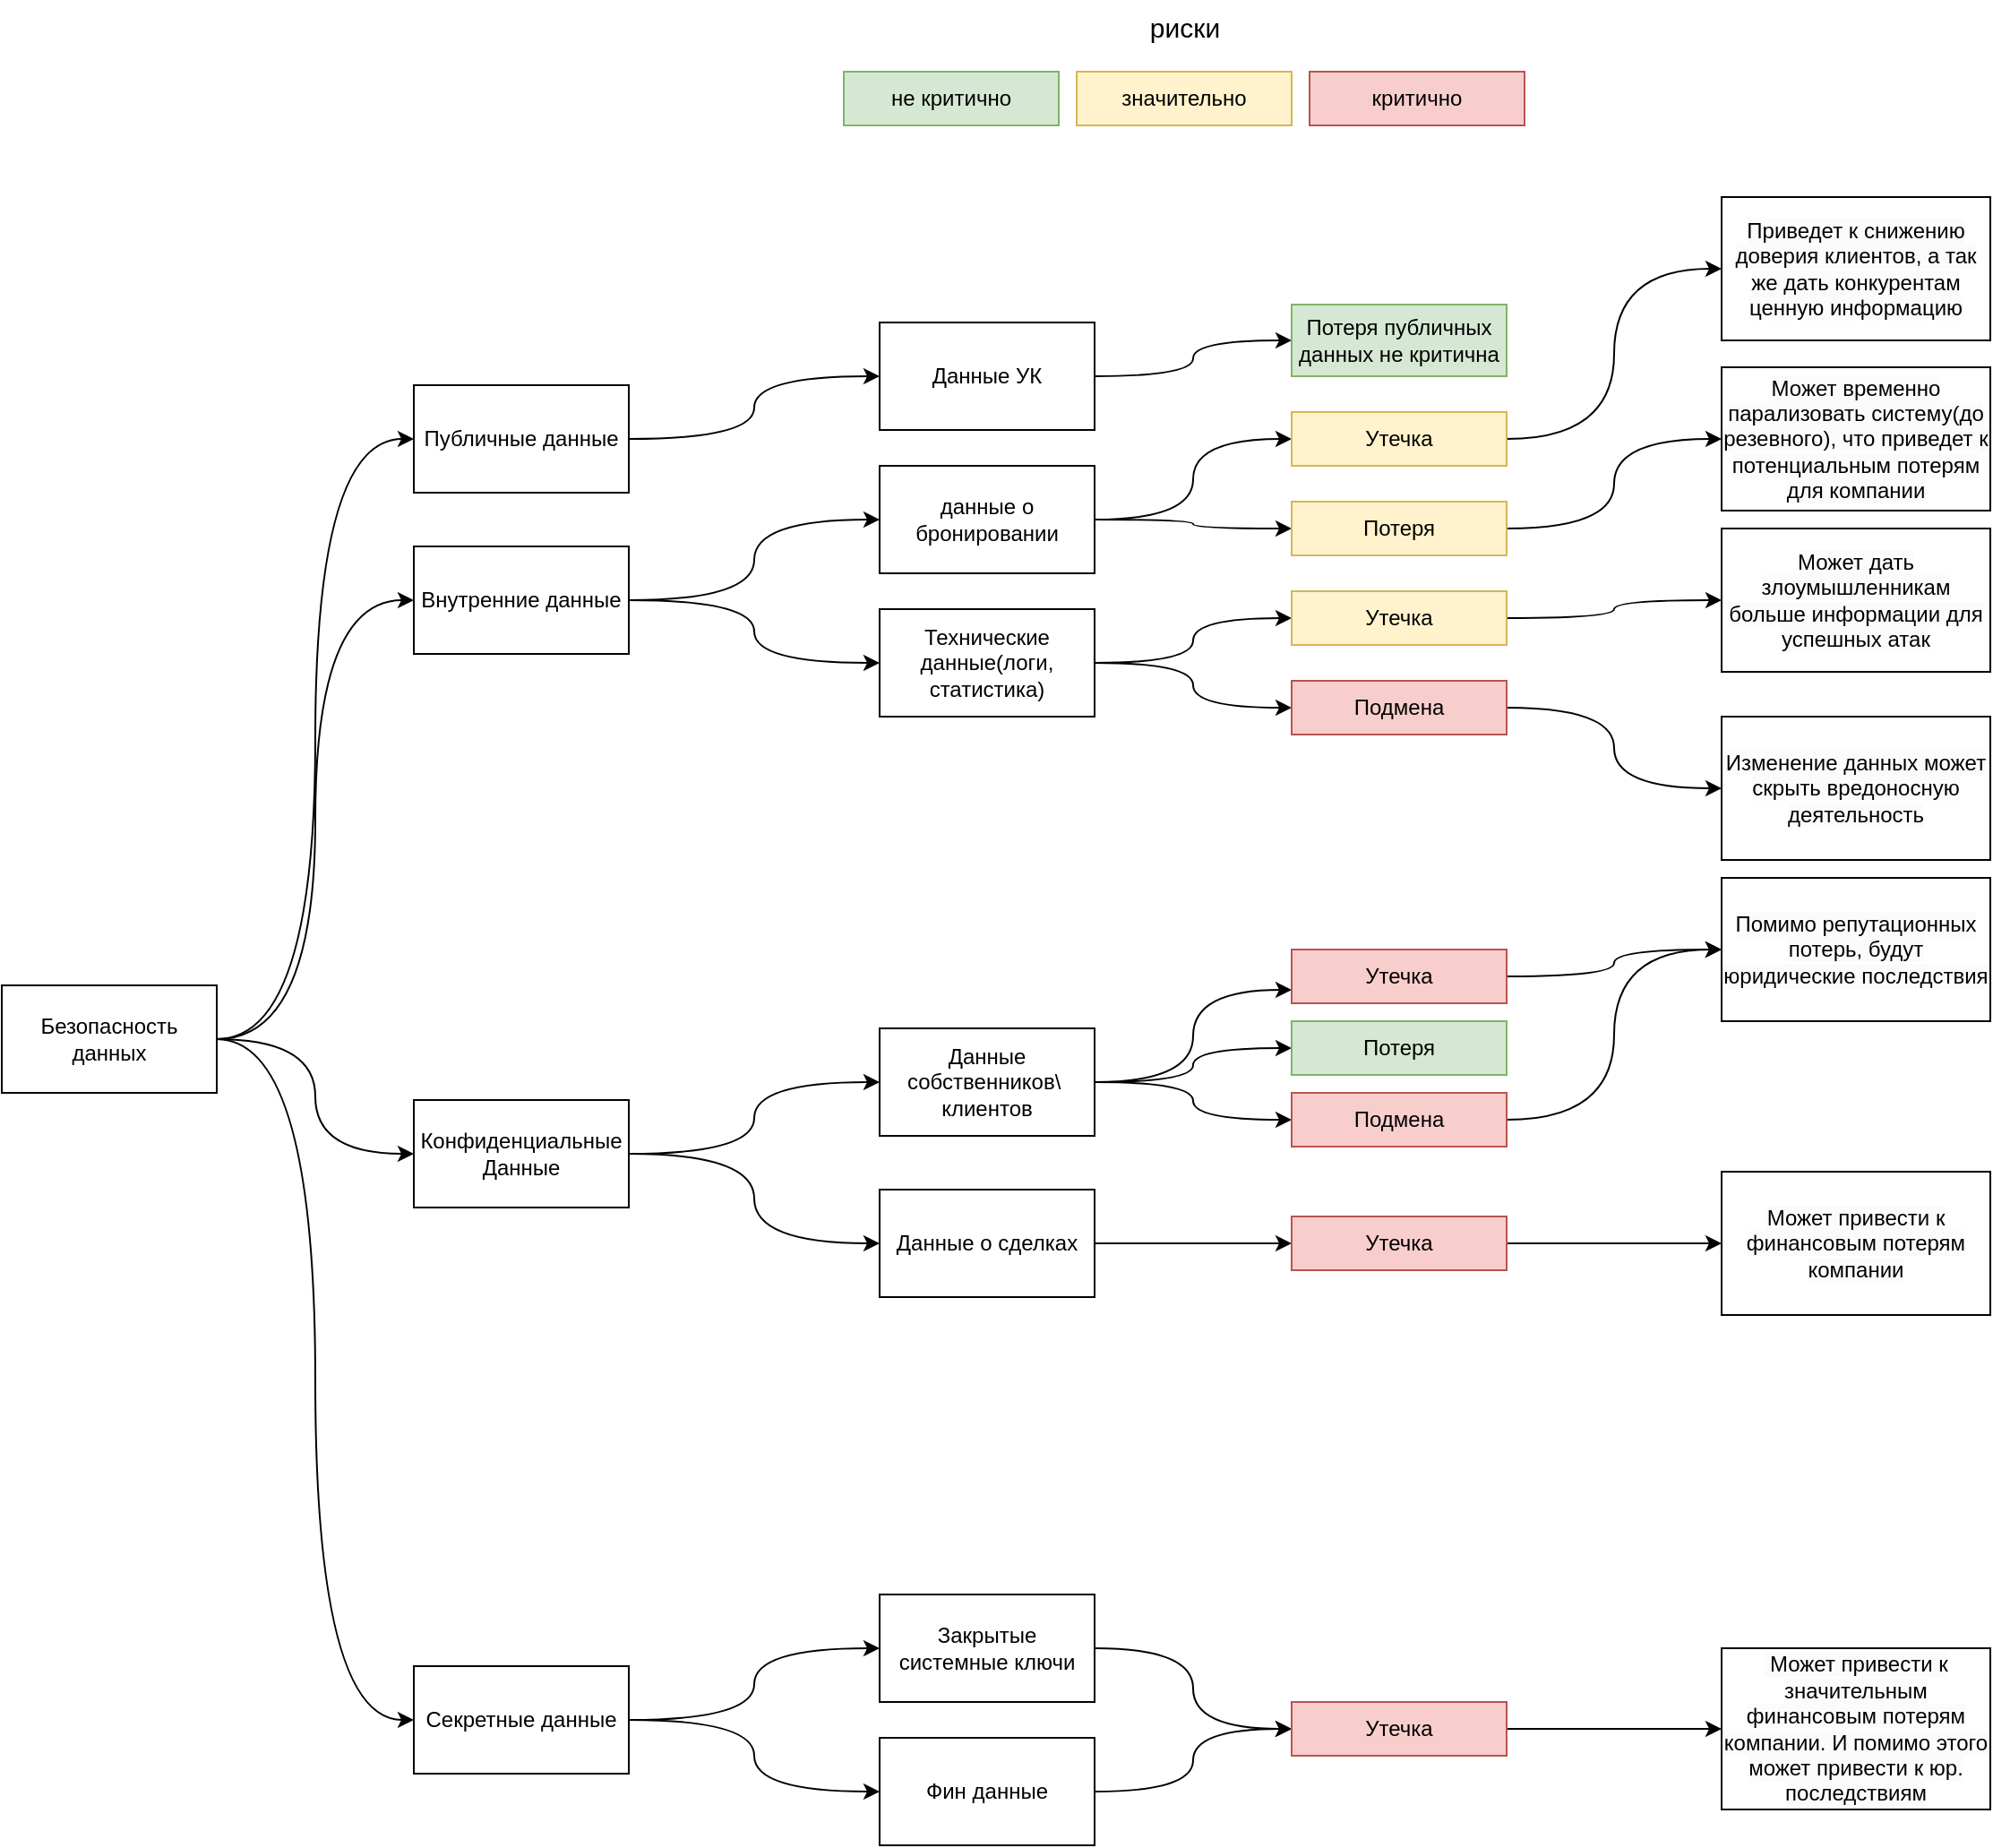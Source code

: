<mxfile version="26.0.9">
  <diagram name="Page-1" id="R8Vn_ntzDSgVxZDfQ-zX">
    <mxGraphModel dx="742" dy="2142" grid="1" gridSize="10" guides="1" tooltips="1" connect="1" arrows="1" fold="1" page="1" pageScale="1" pageWidth="827" pageHeight="1169" math="0" shadow="0">
      <root>
        <mxCell id="0" />
        <mxCell id="1" parent="0" />
        <mxCell id="h7CeoVj-Trudfwb80y2F-10" style="edgeStyle=orthogonalEdgeStyle;rounded=0;orthogonalLoop=1;jettySize=auto;html=1;exitX=1;exitY=0.5;exitDx=0;exitDy=0;entryX=0;entryY=0.5;entryDx=0;entryDy=0;elbow=vertical;curved=1;" edge="1" parent="1" source="h7CeoVj-Trudfwb80y2F-1" target="h7CeoVj-Trudfwb80y2F-2">
          <mxGeometry relative="1" as="geometry" />
        </mxCell>
        <mxCell id="h7CeoVj-Trudfwb80y2F-13" style="edgeStyle=orthogonalEdgeStyle;rounded=0;orthogonalLoop=1;jettySize=auto;html=1;exitX=1;exitY=0.5;exitDx=0;exitDy=0;entryX=0;entryY=0.5;entryDx=0;entryDy=0;curved=1;" edge="1" parent="1" source="h7CeoVj-Trudfwb80y2F-1" target="h7CeoVj-Trudfwb80y2F-3">
          <mxGeometry relative="1" as="geometry" />
        </mxCell>
        <mxCell id="h7CeoVj-Trudfwb80y2F-1" value="&lt;div&gt;Безопасность данных&lt;/div&gt;" style="rounded=0;whiteSpace=wrap;html=1;" vertex="1" parent="1">
          <mxGeometry x="160" y="400" width="120" height="60" as="geometry" />
        </mxCell>
        <mxCell id="h7CeoVj-Trudfwb80y2F-11" style="edgeStyle=orthogonalEdgeStyle;rounded=0;orthogonalLoop=1;jettySize=auto;html=1;exitX=1;exitY=0.5;exitDx=0;exitDy=0;entryX=0;entryY=0.5;entryDx=0;entryDy=0;curved=1;" edge="1" parent="1" source="h7CeoVj-Trudfwb80y2F-2" target="h7CeoVj-Trudfwb80y2F-7">
          <mxGeometry relative="1" as="geometry">
            <mxPoint x="650" y="60" as="targetPoint" />
          </mxGeometry>
        </mxCell>
        <mxCell id="h7CeoVj-Trudfwb80y2F-2" value="&lt;div&gt;Публичные данные&lt;/div&gt;" style="rounded=0;whiteSpace=wrap;html=1;" vertex="1" parent="1">
          <mxGeometry x="390" y="65" width="120" height="60" as="geometry" />
        </mxCell>
        <mxCell id="h7CeoVj-Trudfwb80y2F-3" value="&lt;div&gt;Внутренние данные&lt;/div&gt;" style="rounded=0;whiteSpace=wrap;html=1;" vertex="1" parent="1">
          <mxGeometry x="390" y="155" width="120" height="60" as="geometry" />
        </mxCell>
        <mxCell id="h7CeoVj-Trudfwb80y2F-4" value="&lt;div&gt;Конфиденциальные Данные&lt;/div&gt;" style="rounded=0;whiteSpace=wrap;html=1;" vertex="1" parent="1">
          <mxGeometry x="390" y="464" width="120" height="60" as="geometry" />
        </mxCell>
        <mxCell id="h7CeoVj-Trudfwb80y2F-5" value="Секретные данные" style="rounded=0;whiteSpace=wrap;html=1;" vertex="1" parent="1">
          <mxGeometry x="390" y="780" width="120" height="60" as="geometry" />
        </mxCell>
        <mxCell id="h7CeoVj-Trudfwb80y2F-28" style="edgeStyle=orthogonalEdgeStyle;rounded=0;orthogonalLoop=1;jettySize=auto;html=1;exitX=1;exitY=0.5;exitDx=0;exitDy=0;curved=1;" edge="1" parent="1" source="h7CeoVj-Trudfwb80y2F-7" target="h7CeoVj-Trudfwb80y2F-8">
          <mxGeometry relative="1" as="geometry" />
        </mxCell>
        <mxCell id="h7CeoVj-Trudfwb80y2F-7" value="Данные УК" style="rounded=0;whiteSpace=wrap;html=1;" vertex="1" parent="1">
          <mxGeometry x="650" y="30" width="120" height="60" as="geometry" />
        </mxCell>
        <mxCell id="h7CeoVj-Trudfwb80y2F-8" value="Потеря публичных данных не критична" style="rounded=0;whiteSpace=wrap;html=1;fillColor=#d5e8d4;strokeColor=#82b366;" vertex="1" parent="1">
          <mxGeometry x="880" y="20" width="120" height="40" as="geometry" />
        </mxCell>
        <mxCell id="h7CeoVj-Trudfwb80y2F-34" style="edgeStyle=orthogonalEdgeStyle;rounded=0;orthogonalLoop=1;jettySize=auto;html=1;exitX=1;exitY=0.5;exitDx=0;exitDy=0;entryX=0;entryY=0.5;entryDx=0;entryDy=0;curved=1;" edge="1" parent="1" source="h7CeoVj-Trudfwb80y2F-14" target="h7CeoVj-Trudfwb80y2F-31">
          <mxGeometry relative="1" as="geometry" />
        </mxCell>
        <mxCell id="h7CeoVj-Trudfwb80y2F-36" style="edgeStyle=orthogonalEdgeStyle;rounded=0;orthogonalLoop=1;jettySize=auto;html=1;exitX=1;exitY=0.5;exitDx=0;exitDy=0;entryX=0;entryY=0.5;entryDx=0;entryDy=0;curved=1;" edge="1" parent="1" source="h7CeoVj-Trudfwb80y2F-14" target="h7CeoVj-Trudfwb80y2F-29">
          <mxGeometry relative="1" as="geometry" />
        </mxCell>
        <mxCell id="h7CeoVj-Trudfwb80y2F-14" value="&lt;div&gt;данные о бронировании&lt;/div&gt;" style="rounded=0;whiteSpace=wrap;html=1;" vertex="1" parent="1">
          <mxGeometry x="650" y="110" width="120" height="60" as="geometry" />
        </mxCell>
        <mxCell id="h7CeoVj-Trudfwb80y2F-35" style="edgeStyle=orthogonalEdgeStyle;rounded=0;orthogonalLoop=1;jettySize=auto;html=1;exitX=1;exitY=0.5;exitDx=0;exitDy=0;curved=1;" edge="1" parent="1" source="h7CeoVj-Trudfwb80y2F-15" target="h7CeoVj-Trudfwb80y2F-32">
          <mxGeometry relative="1" as="geometry" />
        </mxCell>
        <mxCell id="h7CeoVj-Trudfwb80y2F-37" style="edgeStyle=orthogonalEdgeStyle;rounded=0;orthogonalLoop=1;jettySize=auto;html=1;exitX=1;exitY=0.5;exitDx=0;exitDy=0;entryX=0;entryY=0.5;entryDx=0;entryDy=0;curved=1;" edge="1" parent="1" source="h7CeoVj-Trudfwb80y2F-15" target="h7CeoVj-Trudfwb80y2F-33">
          <mxGeometry relative="1" as="geometry" />
        </mxCell>
        <mxCell id="h7CeoVj-Trudfwb80y2F-15" value="Технические данные(логи&lt;span style=&quot;background-color: transparent; color: light-dark(rgb(0, 0, 0), rgb(255, 255, 255));&quot;&gt;, статистика)&lt;/span&gt;" style="rounded=0;whiteSpace=wrap;html=1;" vertex="1" parent="1">
          <mxGeometry x="650" y="190" width="120" height="60" as="geometry" />
        </mxCell>
        <mxCell id="h7CeoVj-Trudfwb80y2F-57" style="edgeStyle=orthogonalEdgeStyle;shape=connector;curved=1;rounded=0;orthogonalLoop=1;jettySize=auto;html=1;entryX=0;entryY=0.75;entryDx=0;entryDy=0;strokeColor=default;align=center;verticalAlign=middle;fontFamily=Helvetica;fontSize=11;fontColor=default;labelBackgroundColor=default;endArrow=classic;" edge="1" parent="1" source="h7CeoVj-Trudfwb80y2F-16" target="h7CeoVj-Trudfwb80y2F-55">
          <mxGeometry relative="1" as="geometry" />
        </mxCell>
        <mxCell id="h7CeoVj-Trudfwb80y2F-58" style="edgeStyle=orthogonalEdgeStyle;shape=connector;curved=1;rounded=0;orthogonalLoop=1;jettySize=auto;html=1;entryX=0;entryY=0.5;entryDx=0;entryDy=0;strokeColor=default;align=center;verticalAlign=middle;fontFamily=Helvetica;fontSize=11;fontColor=default;labelBackgroundColor=default;endArrow=classic;" edge="1" parent="1" source="h7CeoVj-Trudfwb80y2F-16" target="h7CeoVj-Trudfwb80y2F-56">
          <mxGeometry relative="1" as="geometry" />
        </mxCell>
        <mxCell id="h7CeoVj-Trudfwb80y2F-61" style="edgeStyle=orthogonalEdgeStyle;shape=connector;curved=1;rounded=0;orthogonalLoop=1;jettySize=auto;html=1;entryX=0;entryY=0.5;entryDx=0;entryDy=0;strokeColor=default;align=center;verticalAlign=middle;fontFamily=Helvetica;fontSize=11;fontColor=default;labelBackgroundColor=default;endArrow=classic;" edge="1" parent="1" source="h7CeoVj-Trudfwb80y2F-16" target="h7CeoVj-Trudfwb80y2F-54">
          <mxGeometry relative="1" as="geometry" />
        </mxCell>
        <mxCell id="h7CeoVj-Trudfwb80y2F-16" value="Данные собственников\&amp;nbsp; клиентов" style="rounded=0;whiteSpace=wrap;html=1;" vertex="1" parent="1">
          <mxGeometry x="650" y="424" width="120" height="60" as="geometry" />
        </mxCell>
        <mxCell id="h7CeoVj-Trudfwb80y2F-68" style="edgeStyle=orthogonalEdgeStyle;shape=connector;curved=1;rounded=0;orthogonalLoop=1;jettySize=auto;html=1;strokeColor=default;align=center;verticalAlign=middle;fontFamily=Helvetica;fontSize=11;fontColor=default;labelBackgroundColor=default;endArrow=classic;" edge="1" parent="1" source="h7CeoVj-Trudfwb80y2F-17" target="h7CeoVj-Trudfwb80y2F-65">
          <mxGeometry relative="1" as="geometry" />
        </mxCell>
        <mxCell id="h7CeoVj-Trudfwb80y2F-17" value="Данные о сделках" style="rounded=0;whiteSpace=wrap;html=1;" vertex="1" parent="1">
          <mxGeometry x="650" y="514" width="120" height="60" as="geometry" />
        </mxCell>
        <mxCell id="h7CeoVj-Trudfwb80y2F-72" style="edgeStyle=orthogonalEdgeStyle;shape=connector;curved=1;rounded=0;orthogonalLoop=1;jettySize=auto;html=1;entryX=0;entryY=0.5;entryDx=0;entryDy=0;strokeColor=default;align=center;verticalAlign=middle;fontFamily=Helvetica;fontSize=11;fontColor=default;labelBackgroundColor=default;endArrow=classic;" edge="1" parent="1" source="h7CeoVj-Trudfwb80y2F-18" target="h7CeoVj-Trudfwb80y2F-70">
          <mxGeometry relative="1" as="geometry" />
        </mxCell>
        <mxCell id="h7CeoVj-Trudfwb80y2F-18" value="Закрытые системные ключи" style="rounded=0;whiteSpace=wrap;html=1;" vertex="1" parent="1">
          <mxGeometry x="650" y="740" width="120" height="60" as="geometry" />
        </mxCell>
        <mxCell id="h7CeoVj-Trudfwb80y2F-71" style="edgeStyle=orthogonalEdgeStyle;shape=connector;curved=1;rounded=0;orthogonalLoop=1;jettySize=auto;html=1;entryX=0;entryY=0.5;entryDx=0;entryDy=0;strokeColor=default;align=center;verticalAlign=middle;fontFamily=Helvetica;fontSize=11;fontColor=default;labelBackgroundColor=default;endArrow=classic;" edge="1" parent="1" source="h7CeoVj-Trudfwb80y2F-19" target="h7CeoVj-Trudfwb80y2F-70">
          <mxGeometry relative="1" as="geometry" />
        </mxCell>
        <mxCell id="h7CeoVj-Trudfwb80y2F-19" value="Фин данные" style="rounded=0;whiteSpace=wrap;html=1;" vertex="1" parent="1">
          <mxGeometry x="650" y="820" width="120" height="60" as="geometry" />
        </mxCell>
        <mxCell id="h7CeoVj-Trudfwb80y2F-20" style="edgeStyle=orthogonalEdgeStyle;rounded=0;orthogonalLoop=1;jettySize=auto;html=1;exitX=1;exitY=0.5;exitDx=0;exitDy=0;entryX=0;entryY=0.5;entryDx=0;entryDy=0;curved=1;" edge="1" parent="1" source="h7CeoVj-Trudfwb80y2F-3" target="h7CeoVj-Trudfwb80y2F-14">
          <mxGeometry relative="1" as="geometry">
            <mxPoint x="520" y="150" as="sourcePoint" />
            <mxPoint x="660" y="70" as="targetPoint" />
          </mxGeometry>
        </mxCell>
        <mxCell id="h7CeoVj-Trudfwb80y2F-21" style="edgeStyle=orthogonalEdgeStyle;rounded=0;orthogonalLoop=1;jettySize=auto;html=1;exitX=1;exitY=0.5;exitDx=0;exitDy=0;entryX=0;entryY=0.5;entryDx=0;entryDy=0;curved=1;" edge="1" parent="1" source="h7CeoVj-Trudfwb80y2F-3" target="h7CeoVj-Trudfwb80y2F-15">
          <mxGeometry relative="1" as="geometry">
            <mxPoint x="530" y="160" as="sourcePoint" />
            <mxPoint x="670" y="80" as="targetPoint" />
          </mxGeometry>
        </mxCell>
        <mxCell id="h7CeoVj-Trudfwb80y2F-22" style="edgeStyle=orthogonalEdgeStyle;rounded=0;orthogonalLoop=1;jettySize=auto;html=1;exitX=1;exitY=0.5;exitDx=0;exitDy=0;entryX=0;entryY=0.5;entryDx=0;entryDy=0;curved=1;" edge="1" parent="1" source="h7CeoVj-Trudfwb80y2F-4" target="h7CeoVj-Trudfwb80y2F-16">
          <mxGeometry relative="1" as="geometry">
            <mxPoint x="540" y="314" as="sourcePoint" />
            <mxPoint x="680" y="234" as="targetPoint" />
          </mxGeometry>
        </mxCell>
        <mxCell id="h7CeoVj-Trudfwb80y2F-23" style="edgeStyle=orthogonalEdgeStyle;rounded=0;orthogonalLoop=1;jettySize=auto;html=1;exitX=1;exitY=0.5;exitDx=0;exitDy=0;entryX=0;entryY=0.5;entryDx=0;entryDy=0;curved=1;" edge="1" parent="1" source="h7CeoVj-Trudfwb80y2F-4" target="h7CeoVj-Trudfwb80y2F-17">
          <mxGeometry relative="1" as="geometry">
            <mxPoint x="550" y="324" as="sourcePoint" />
            <mxPoint x="690" y="244" as="targetPoint" />
          </mxGeometry>
        </mxCell>
        <mxCell id="h7CeoVj-Trudfwb80y2F-24" style="edgeStyle=orthogonalEdgeStyle;rounded=0;orthogonalLoop=1;jettySize=auto;html=1;exitX=1;exitY=0.5;exitDx=0;exitDy=0;entryX=0;entryY=0.5;entryDx=0;entryDy=0;curved=1;" edge="1" parent="1" source="h7CeoVj-Trudfwb80y2F-5" target="h7CeoVj-Trudfwb80y2F-18">
          <mxGeometry relative="1" as="geometry">
            <mxPoint x="560" y="470" as="sourcePoint" />
            <mxPoint x="700" y="390" as="targetPoint" />
          </mxGeometry>
        </mxCell>
        <mxCell id="h7CeoVj-Trudfwb80y2F-25" style="edgeStyle=orthogonalEdgeStyle;rounded=0;orthogonalLoop=1;jettySize=auto;html=1;exitX=1;exitY=0.5;exitDx=0;exitDy=0;entryX=0;entryY=0.5;entryDx=0;entryDy=0;curved=1;" edge="1" parent="1" source="h7CeoVj-Trudfwb80y2F-5" target="h7CeoVj-Trudfwb80y2F-19">
          <mxGeometry relative="1" as="geometry">
            <mxPoint x="570" y="480" as="sourcePoint" />
            <mxPoint x="710" y="400" as="targetPoint" />
          </mxGeometry>
        </mxCell>
        <mxCell id="h7CeoVj-Trudfwb80y2F-26" style="edgeStyle=orthogonalEdgeStyle;rounded=0;orthogonalLoop=1;jettySize=auto;html=1;exitX=1;exitY=0.5;exitDx=0;exitDy=0;entryX=0;entryY=0.5;entryDx=0;entryDy=0;curved=1;" edge="1" parent="1" source="h7CeoVj-Trudfwb80y2F-1" target="h7CeoVj-Trudfwb80y2F-4">
          <mxGeometry relative="1" as="geometry">
            <mxPoint x="290" y="300" as="sourcePoint" />
            <mxPoint x="400" y="240" as="targetPoint" />
          </mxGeometry>
        </mxCell>
        <mxCell id="h7CeoVj-Trudfwb80y2F-27" style="edgeStyle=orthogonalEdgeStyle;rounded=0;orthogonalLoop=1;jettySize=auto;html=1;exitX=1;exitY=0.5;exitDx=0;exitDy=0;entryX=0;entryY=0.5;entryDx=0;entryDy=0;curved=1;" edge="1" parent="1" source="h7CeoVj-Trudfwb80y2F-1" target="h7CeoVj-Trudfwb80y2F-5">
          <mxGeometry relative="1" as="geometry">
            <mxPoint x="300" y="310" as="sourcePoint" />
            <mxPoint x="410" y="250" as="targetPoint" />
          </mxGeometry>
        </mxCell>
        <mxCell id="h7CeoVj-Trudfwb80y2F-47" style="edgeStyle=orthogonalEdgeStyle;shape=connector;curved=1;rounded=0;orthogonalLoop=1;jettySize=auto;html=1;entryX=0;entryY=0.5;entryDx=0;entryDy=0;strokeColor=default;align=center;verticalAlign=middle;fontFamily=Helvetica;fontSize=11;fontColor=default;labelBackgroundColor=default;endArrow=classic;" edge="1" parent="1" source="h7CeoVj-Trudfwb80y2F-29" target="h7CeoVj-Trudfwb80y2F-46">
          <mxGeometry relative="1" as="geometry" />
        </mxCell>
        <mxCell id="h7CeoVj-Trudfwb80y2F-29" value="Потеря" style="rounded=0;whiteSpace=wrap;html=1;fillColor=#fff2cc;strokeColor=#d6b656;" vertex="1" parent="1">
          <mxGeometry x="880" y="130" width="120" height="30" as="geometry" />
        </mxCell>
        <mxCell id="h7CeoVj-Trudfwb80y2F-49" style="edgeStyle=orthogonalEdgeStyle;shape=connector;curved=1;rounded=0;orthogonalLoop=1;jettySize=auto;html=1;exitX=1;exitY=0.5;exitDx=0;exitDy=0;entryX=0;entryY=0.5;entryDx=0;entryDy=0;strokeColor=default;align=center;verticalAlign=middle;fontFamily=Helvetica;fontSize=11;fontColor=default;labelBackgroundColor=default;endArrow=classic;" edge="1" parent="1" source="h7CeoVj-Trudfwb80y2F-31" target="h7CeoVj-Trudfwb80y2F-48">
          <mxGeometry relative="1" as="geometry" />
        </mxCell>
        <mxCell id="h7CeoVj-Trudfwb80y2F-31" value="Утечка" style="rounded=0;whiteSpace=wrap;html=1;fillColor=#fff2cc;strokeColor=#d6b656;" vertex="1" parent="1">
          <mxGeometry x="880" y="80" width="120" height="30" as="geometry" />
        </mxCell>
        <mxCell id="h7CeoVj-Trudfwb80y2F-43" style="edgeStyle=orthogonalEdgeStyle;shape=connector;curved=1;rounded=0;orthogonalLoop=1;jettySize=auto;html=1;strokeColor=default;align=center;verticalAlign=middle;fontFamily=Helvetica;fontSize=11;fontColor=default;labelBackgroundColor=default;endArrow=classic;" edge="1" parent="1" source="h7CeoVj-Trudfwb80y2F-32" target="h7CeoVj-Trudfwb80y2F-42">
          <mxGeometry relative="1" as="geometry" />
        </mxCell>
        <mxCell id="h7CeoVj-Trudfwb80y2F-32" value="Подмена" style="rounded=0;whiteSpace=wrap;html=1;fillColor=#f8cecc;strokeColor=#b85450;" vertex="1" parent="1">
          <mxGeometry x="880" y="230" width="120" height="30" as="geometry" />
        </mxCell>
        <mxCell id="h7CeoVj-Trudfwb80y2F-45" style="edgeStyle=orthogonalEdgeStyle;shape=connector;curved=1;rounded=0;orthogonalLoop=1;jettySize=auto;html=1;strokeColor=default;align=center;verticalAlign=middle;fontFamily=Helvetica;fontSize=11;fontColor=default;labelBackgroundColor=default;endArrow=classic;" edge="1" parent="1" source="h7CeoVj-Trudfwb80y2F-33" target="h7CeoVj-Trudfwb80y2F-41">
          <mxGeometry relative="1" as="geometry" />
        </mxCell>
        <mxCell id="h7CeoVj-Trudfwb80y2F-33" value="Утечка" style="rounded=0;whiteSpace=wrap;html=1;fillColor=#fff2cc;strokeColor=#d6b656;" vertex="1" parent="1">
          <mxGeometry x="880" y="180" width="120" height="30" as="geometry" />
        </mxCell>
        <mxCell id="h7CeoVj-Trudfwb80y2F-41" value="&lt;meta charset=&quot;utf-8&quot;&gt;&lt;span style=&quot;color: rgb(0, 0, 0); font-family: Helvetica; font-size: 12px; font-style: normal; font-variant-ligatures: normal; font-variant-caps: normal; font-weight: 400; letter-spacing: normal; orphans: 2; text-align: center; text-indent: 0px; text-transform: none; widows: 2; word-spacing: 0px; -webkit-text-stroke-width: 0px; white-space: normal; background-color: rgb(251, 251, 251); text-decoration-thickness: initial; text-decoration-style: initial; text-decoration-color: initial; display: inline !important; float: none;&quot;&gt;Может дать злоумышленникам больше информации для успешных атак&lt;/span&gt;" style="rounded=0;whiteSpace=wrap;html=1;fontFamily=Helvetica;fontSize=11;fontColor=default;labelBackgroundColor=default;" vertex="1" parent="1">
          <mxGeometry x="1120" y="145" width="150" height="80" as="geometry" />
        </mxCell>
        <mxCell id="h7CeoVj-Trudfwb80y2F-42" value="&lt;span style=&quot;color: rgb(0, 0, 0); font-family: Helvetica; font-size: 12px; font-style: normal; font-variant-ligatures: normal; font-variant-caps: normal; font-weight: 400; letter-spacing: normal; orphans: 2; text-align: center; text-indent: 0px; text-transform: none; widows: 2; word-spacing: 0px; -webkit-text-stroke-width: 0px; white-space: normal; background-color: rgb(251, 251, 251); text-decoration-thickness: initial; text-decoration-style: initial; text-decoration-color: initial; float: none; display: inline !important;&quot;&gt;Изменение данных может скрыть вредоносную деятельность&lt;/span&gt;" style="rounded=0;whiteSpace=wrap;html=1;fontFamily=Helvetica;fontSize=11;fontColor=default;labelBackgroundColor=default;" vertex="1" parent="1">
          <mxGeometry x="1120" y="250" width="150" height="80" as="geometry" />
        </mxCell>
        <mxCell id="h7CeoVj-Trudfwb80y2F-46" value="&lt;span style=&quot;font-size: 12px; background-color: rgb(251, 251, 251);&quot;&gt;Может временно парализовать систему(до резевного), что приведет к потенциальным потерям для компании&lt;/span&gt;" style="rounded=0;whiteSpace=wrap;html=1;fontFamily=Helvetica;fontSize=11;fontColor=default;labelBackgroundColor=default;" vertex="1" parent="1">
          <mxGeometry x="1120" y="55" width="150" height="80" as="geometry" />
        </mxCell>
        <mxCell id="h7CeoVj-Trudfwb80y2F-48" value="&lt;span style=&quot;font-size: 12px; background-color: rgb(251, 251, 251);&quot;&gt;Приведет к снижению доверия клиентов, а так же дать конкурентам ценную информацию&lt;/span&gt;" style="rounded=0;whiteSpace=wrap;html=1;fontFamily=Helvetica;fontSize=11;fontColor=default;labelBackgroundColor=default;" vertex="1" parent="1">
          <mxGeometry x="1120" y="-40" width="150" height="80" as="geometry" />
        </mxCell>
        <mxCell id="h7CeoVj-Trudfwb80y2F-50" value="критично" style="rounded=0;whiteSpace=wrap;html=1;fillColor=#f8cecc;strokeColor=#b85450;" vertex="1" parent="1">
          <mxGeometry x="890" y="-110" width="120" height="30" as="geometry" />
        </mxCell>
        <mxCell id="h7CeoVj-Trudfwb80y2F-51" value="значительно" style="rounded=0;whiteSpace=wrap;html=1;fillColor=#fff2cc;strokeColor=#d6b656;" vertex="1" parent="1">
          <mxGeometry x="760" y="-110" width="120" height="30" as="geometry" />
        </mxCell>
        <mxCell id="h7CeoVj-Trudfwb80y2F-52" value="не критично" style="rounded=0;whiteSpace=wrap;html=1;fillColor=#d5e8d4;strokeColor=#82b366;" vertex="1" parent="1">
          <mxGeometry x="630" y="-110" width="120" height="30" as="geometry" />
        </mxCell>
        <mxCell id="h7CeoVj-Trudfwb80y2F-53" value="&lt;font style=&quot;font-size: 15px;&quot;&gt;риски&lt;/font&gt;" style="text;html=1;align=center;verticalAlign=middle;resizable=0;points=[];autosize=1;strokeColor=none;fillColor=none;fontFamily=Helvetica;fontSize=11;fontColor=default;labelBackgroundColor=default;" vertex="1" parent="1">
          <mxGeometry x="785" y="-150" width="70" height="30" as="geometry" />
        </mxCell>
        <mxCell id="h7CeoVj-Trudfwb80y2F-64" style="edgeStyle=orthogonalEdgeStyle;shape=connector;curved=1;rounded=0;orthogonalLoop=1;jettySize=auto;html=1;entryX=0;entryY=0.5;entryDx=0;entryDy=0;strokeColor=default;align=center;verticalAlign=middle;fontFamily=Helvetica;fontSize=11;fontColor=default;labelBackgroundColor=default;endArrow=classic;" edge="1" parent="1" source="h7CeoVj-Trudfwb80y2F-54" target="h7CeoVj-Trudfwb80y2F-59">
          <mxGeometry relative="1" as="geometry" />
        </mxCell>
        <mxCell id="h7CeoVj-Trudfwb80y2F-54" value="Подмена" style="rounded=0;whiteSpace=wrap;html=1;fillColor=#f8cecc;strokeColor=#b85450;" vertex="1" parent="1">
          <mxGeometry x="880" y="460" width="120" height="30" as="geometry" />
        </mxCell>
        <mxCell id="h7CeoVj-Trudfwb80y2F-60" style="edgeStyle=orthogonalEdgeStyle;shape=connector;curved=1;rounded=0;orthogonalLoop=1;jettySize=auto;html=1;entryX=0;entryY=0.5;entryDx=0;entryDy=0;strokeColor=default;align=center;verticalAlign=middle;fontFamily=Helvetica;fontSize=11;fontColor=default;labelBackgroundColor=default;endArrow=classic;" edge="1" parent="1" source="h7CeoVj-Trudfwb80y2F-55" target="h7CeoVj-Trudfwb80y2F-59">
          <mxGeometry relative="1" as="geometry" />
        </mxCell>
        <mxCell id="h7CeoVj-Trudfwb80y2F-55" value="Утечка" style="rounded=0;whiteSpace=wrap;html=1;fillColor=#f8cecc;strokeColor=#b85450;" vertex="1" parent="1">
          <mxGeometry x="880" y="380" width="120" height="30" as="geometry" />
        </mxCell>
        <mxCell id="h7CeoVj-Trudfwb80y2F-56" value="Потеря" style="rounded=0;whiteSpace=wrap;html=1;fillColor=#d5e8d4;strokeColor=#82b366;" vertex="1" parent="1">
          <mxGeometry x="880" y="420" width="120" height="30" as="geometry" />
        </mxCell>
        <mxCell id="h7CeoVj-Trudfwb80y2F-59" value="&lt;span style=&quot;font-size: 12px; background-color: rgb(251, 251, 251);&quot;&gt;Помимо репутационных потерь, будут юридические последствия&lt;/span&gt;" style="rounded=0;whiteSpace=wrap;html=1;fontFamily=Helvetica;fontSize=11;fontColor=default;labelBackgroundColor=default;" vertex="1" parent="1">
          <mxGeometry x="1120" y="340" width="150" height="80" as="geometry" />
        </mxCell>
        <mxCell id="h7CeoVj-Trudfwb80y2F-67" style="edgeStyle=orthogonalEdgeStyle;shape=connector;curved=1;rounded=0;orthogonalLoop=1;jettySize=auto;html=1;strokeColor=default;align=center;verticalAlign=middle;fontFamily=Helvetica;fontSize=11;fontColor=default;labelBackgroundColor=default;endArrow=classic;" edge="1" parent="1" source="h7CeoVj-Trudfwb80y2F-65" target="h7CeoVj-Trudfwb80y2F-66">
          <mxGeometry relative="1" as="geometry" />
        </mxCell>
        <mxCell id="h7CeoVj-Trudfwb80y2F-65" value="Утечка" style="rounded=0;whiteSpace=wrap;html=1;fillColor=#f8cecc;strokeColor=#b85450;" vertex="1" parent="1">
          <mxGeometry x="880" y="529" width="120" height="30" as="geometry" />
        </mxCell>
        <mxCell id="h7CeoVj-Trudfwb80y2F-66" value="&lt;span style=&quot;font-size: 12px; background-color: rgb(251, 251, 251);&quot;&gt;Может привести к финансовым потерям компании&lt;/span&gt;" style="rounded=0;whiteSpace=wrap;html=1;fontFamily=Helvetica;fontSize=11;fontColor=default;labelBackgroundColor=default;" vertex="1" parent="1">
          <mxGeometry x="1120" y="504" width="150" height="80" as="geometry" />
        </mxCell>
        <mxCell id="h7CeoVj-Trudfwb80y2F-74" style="edgeStyle=orthogonalEdgeStyle;shape=connector;curved=1;rounded=0;orthogonalLoop=1;jettySize=auto;html=1;entryX=0;entryY=0.5;entryDx=0;entryDy=0;strokeColor=default;align=center;verticalAlign=middle;fontFamily=Helvetica;fontSize=11;fontColor=default;labelBackgroundColor=default;endArrow=classic;" edge="1" parent="1" source="h7CeoVj-Trudfwb80y2F-70" target="h7CeoVj-Trudfwb80y2F-73">
          <mxGeometry relative="1" as="geometry" />
        </mxCell>
        <mxCell id="h7CeoVj-Trudfwb80y2F-70" value="Утечка" style="rounded=0;whiteSpace=wrap;html=1;fillColor=#f8cecc;strokeColor=#b85450;" vertex="1" parent="1">
          <mxGeometry x="880" y="800" width="120" height="30" as="geometry" />
        </mxCell>
        <mxCell id="h7CeoVj-Trudfwb80y2F-73" value="&lt;span style=&quot;font-size: 12px; background-color: rgb(251, 251, 251);&quot;&gt;&amp;nbsp;Может привести к значительным финансовым потерям компании. И помимо этого может привести к юр. последствиям&lt;/span&gt;" style="rounded=0;whiteSpace=wrap;html=1;fontFamily=Helvetica;fontSize=11;fontColor=default;labelBackgroundColor=default;" vertex="1" parent="1">
          <mxGeometry x="1120" y="770" width="150" height="90" as="geometry" />
        </mxCell>
      </root>
    </mxGraphModel>
  </diagram>
</mxfile>
